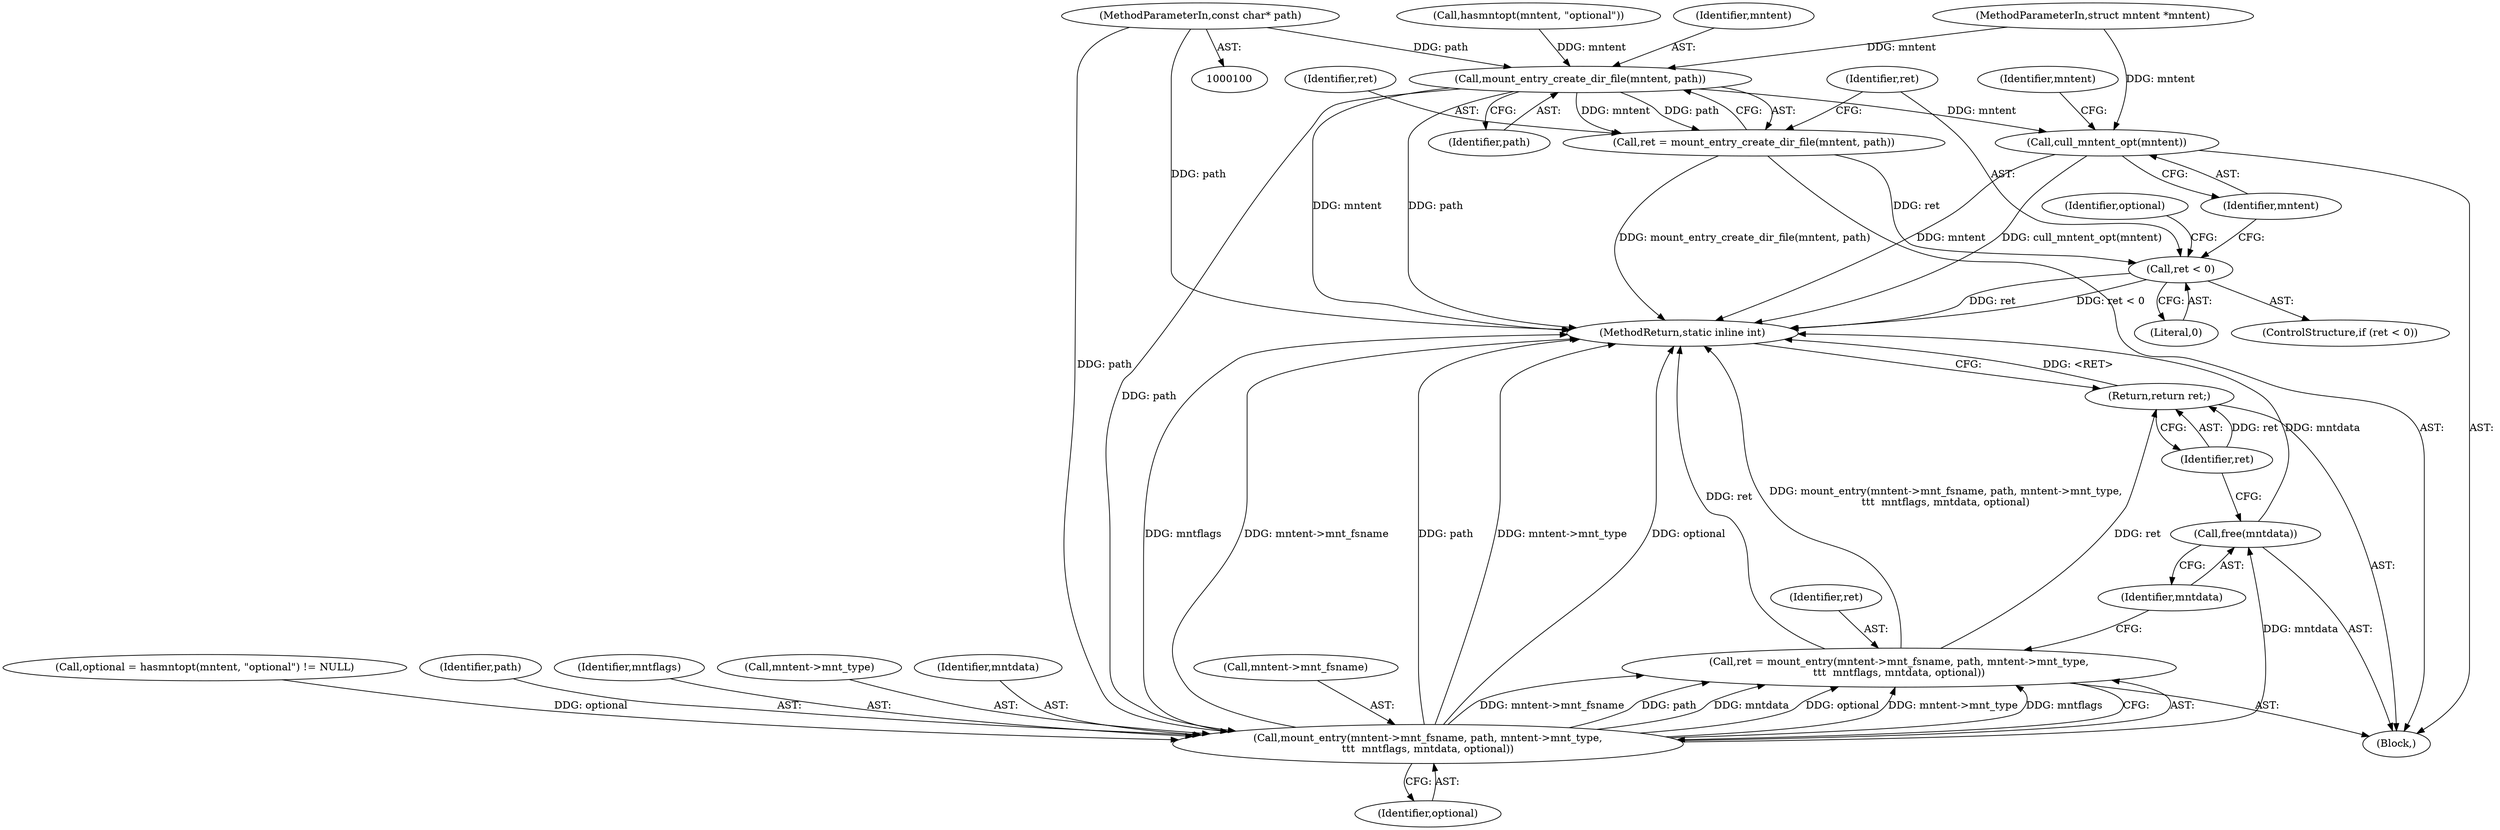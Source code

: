 digraph "0_lxc_592fd47a6245508b79fe6ac819fe6d3b2c1289be_7@pointer" {
"1000102" [label="(MethodParameterIn,const char* path)"];
"1000117" [label="(Call,mount_entry_create_dir_file(mntent, path))"];
"1000115" [label="(Call,ret = mount_entry_create_dir_file(mntent, path))"];
"1000121" [label="(Call,ret < 0)"];
"1000130" [label="(Call,cull_mntent_opt(mntent))"];
"1000151" [label="(Call,mount_entry(mntent->mnt_fsname, path, mntent->mnt_type,\n\t\t\t  mntflags, mntdata, optional))"];
"1000149" [label="(Call,ret = mount_entry(mntent->mnt_fsname, path, mntent->mnt_type,\n\t\t\t  mntflags, mntdata, optional))"];
"1000164" [label="(Return,return ret;)"];
"1000162" [label="(Call,free(mntdata))"];
"1000166" [label="(MethodReturn,static inline int)"];
"1000126" [label="(Identifier,optional)"];
"1000122" [label="(Identifier,ret)"];
"1000151" [label="(Call,mount_entry(mntent->mnt_fsname, path, mntent->mnt_type,\n\t\t\t  mntflags, mntdata, optional))"];
"1000130" [label="(Call,cull_mntent_opt(mntent))"];
"1000155" [label="(Identifier,path)"];
"1000117" [label="(Call,mount_entry_create_dir_file(mntent, path))"];
"1000111" [label="(Call,hasmntopt(mntent, \"optional\"))"];
"1000165" [label="(Identifier,ret)"];
"1000120" [label="(ControlStructure,if (ret < 0))"];
"1000161" [label="(Identifier,optional)"];
"1000156" [label="(Call,mntent->mnt_type)"];
"1000164" [label="(Return,return ret;)"];
"1000119" [label="(Identifier,path)"];
"1000118" [label="(Identifier,mntent)"];
"1000101" [label="(MethodParameterIn,struct mntent *mntent)"];
"1000136" [label="(Identifier,mntent)"];
"1000160" [label="(Identifier,mntdata)"];
"1000108" [label="(Call,optional = hasmntopt(mntent, \"optional\") != NULL)"];
"1000131" [label="(Identifier,mntent)"];
"1000159" [label="(Identifier,mntflags)"];
"1000162" [label="(Call,free(mntdata))"];
"1000103" [label="(Block,)"];
"1000163" [label="(Identifier,mntdata)"];
"1000102" [label="(MethodParameterIn,const char* path)"];
"1000149" [label="(Call,ret = mount_entry(mntent->mnt_fsname, path, mntent->mnt_type,\n\t\t\t  mntflags, mntdata, optional))"];
"1000116" [label="(Identifier,ret)"];
"1000115" [label="(Call,ret = mount_entry_create_dir_file(mntent, path))"];
"1000152" [label="(Call,mntent->mnt_fsname)"];
"1000150" [label="(Identifier,ret)"];
"1000121" [label="(Call,ret < 0)"];
"1000123" [label="(Literal,0)"];
"1000102" -> "1000100"  [label="AST: "];
"1000102" -> "1000166"  [label="DDG: path"];
"1000102" -> "1000117"  [label="DDG: path"];
"1000102" -> "1000151"  [label="DDG: path"];
"1000117" -> "1000115"  [label="AST: "];
"1000117" -> "1000119"  [label="CFG: "];
"1000118" -> "1000117"  [label="AST: "];
"1000119" -> "1000117"  [label="AST: "];
"1000115" -> "1000117"  [label="CFG: "];
"1000117" -> "1000166"  [label="DDG: mntent"];
"1000117" -> "1000166"  [label="DDG: path"];
"1000117" -> "1000115"  [label="DDG: mntent"];
"1000117" -> "1000115"  [label="DDG: path"];
"1000111" -> "1000117"  [label="DDG: mntent"];
"1000101" -> "1000117"  [label="DDG: mntent"];
"1000117" -> "1000130"  [label="DDG: mntent"];
"1000117" -> "1000151"  [label="DDG: path"];
"1000115" -> "1000103"  [label="AST: "];
"1000116" -> "1000115"  [label="AST: "];
"1000122" -> "1000115"  [label="CFG: "];
"1000115" -> "1000166"  [label="DDG: mount_entry_create_dir_file(mntent, path)"];
"1000115" -> "1000121"  [label="DDG: ret"];
"1000121" -> "1000120"  [label="AST: "];
"1000121" -> "1000123"  [label="CFG: "];
"1000122" -> "1000121"  [label="AST: "];
"1000123" -> "1000121"  [label="AST: "];
"1000126" -> "1000121"  [label="CFG: "];
"1000131" -> "1000121"  [label="CFG: "];
"1000121" -> "1000166"  [label="DDG: ret < 0"];
"1000121" -> "1000166"  [label="DDG: ret"];
"1000130" -> "1000103"  [label="AST: "];
"1000130" -> "1000131"  [label="CFG: "];
"1000131" -> "1000130"  [label="AST: "];
"1000136" -> "1000130"  [label="CFG: "];
"1000130" -> "1000166"  [label="DDG: mntent"];
"1000130" -> "1000166"  [label="DDG: cull_mntent_opt(mntent)"];
"1000101" -> "1000130"  [label="DDG: mntent"];
"1000151" -> "1000149"  [label="AST: "];
"1000151" -> "1000161"  [label="CFG: "];
"1000152" -> "1000151"  [label="AST: "];
"1000155" -> "1000151"  [label="AST: "];
"1000156" -> "1000151"  [label="AST: "];
"1000159" -> "1000151"  [label="AST: "];
"1000160" -> "1000151"  [label="AST: "];
"1000161" -> "1000151"  [label="AST: "];
"1000149" -> "1000151"  [label="CFG: "];
"1000151" -> "1000166"  [label="DDG: mntflags"];
"1000151" -> "1000166"  [label="DDG: mntent->mnt_fsname"];
"1000151" -> "1000166"  [label="DDG: path"];
"1000151" -> "1000166"  [label="DDG: mntent->mnt_type"];
"1000151" -> "1000166"  [label="DDG: optional"];
"1000151" -> "1000149"  [label="DDG: mntent->mnt_fsname"];
"1000151" -> "1000149"  [label="DDG: path"];
"1000151" -> "1000149"  [label="DDG: mntdata"];
"1000151" -> "1000149"  [label="DDG: optional"];
"1000151" -> "1000149"  [label="DDG: mntent->mnt_type"];
"1000151" -> "1000149"  [label="DDG: mntflags"];
"1000108" -> "1000151"  [label="DDG: optional"];
"1000151" -> "1000162"  [label="DDG: mntdata"];
"1000149" -> "1000103"  [label="AST: "];
"1000150" -> "1000149"  [label="AST: "];
"1000163" -> "1000149"  [label="CFG: "];
"1000149" -> "1000166"  [label="DDG: mount_entry(mntent->mnt_fsname, path, mntent->mnt_type,\n\t\t\t  mntflags, mntdata, optional)"];
"1000149" -> "1000166"  [label="DDG: ret"];
"1000149" -> "1000164"  [label="DDG: ret"];
"1000164" -> "1000103"  [label="AST: "];
"1000164" -> "1000165"  [label="CFG: "];
"1000165" -> "1000164"  [label="AST: "];
"1000166" -> "1000164"  [label="CFG: "];
"1000164" -> "1000166"  [label="DDG: <RET>"];
"1000165" -> "1000164"  [label="DDG: ret"];
"1000162" -> "1000103"  [label="AST: "];
"1000162" -> "1000163"  [label="CFG: "];
"1000163" -> "1000162"  [label="AST: "];
"1000165" -> "1000162"  [label="CFG: "];
"1000162" -> "1000166"  [label="DDG: mntdata"];
}

